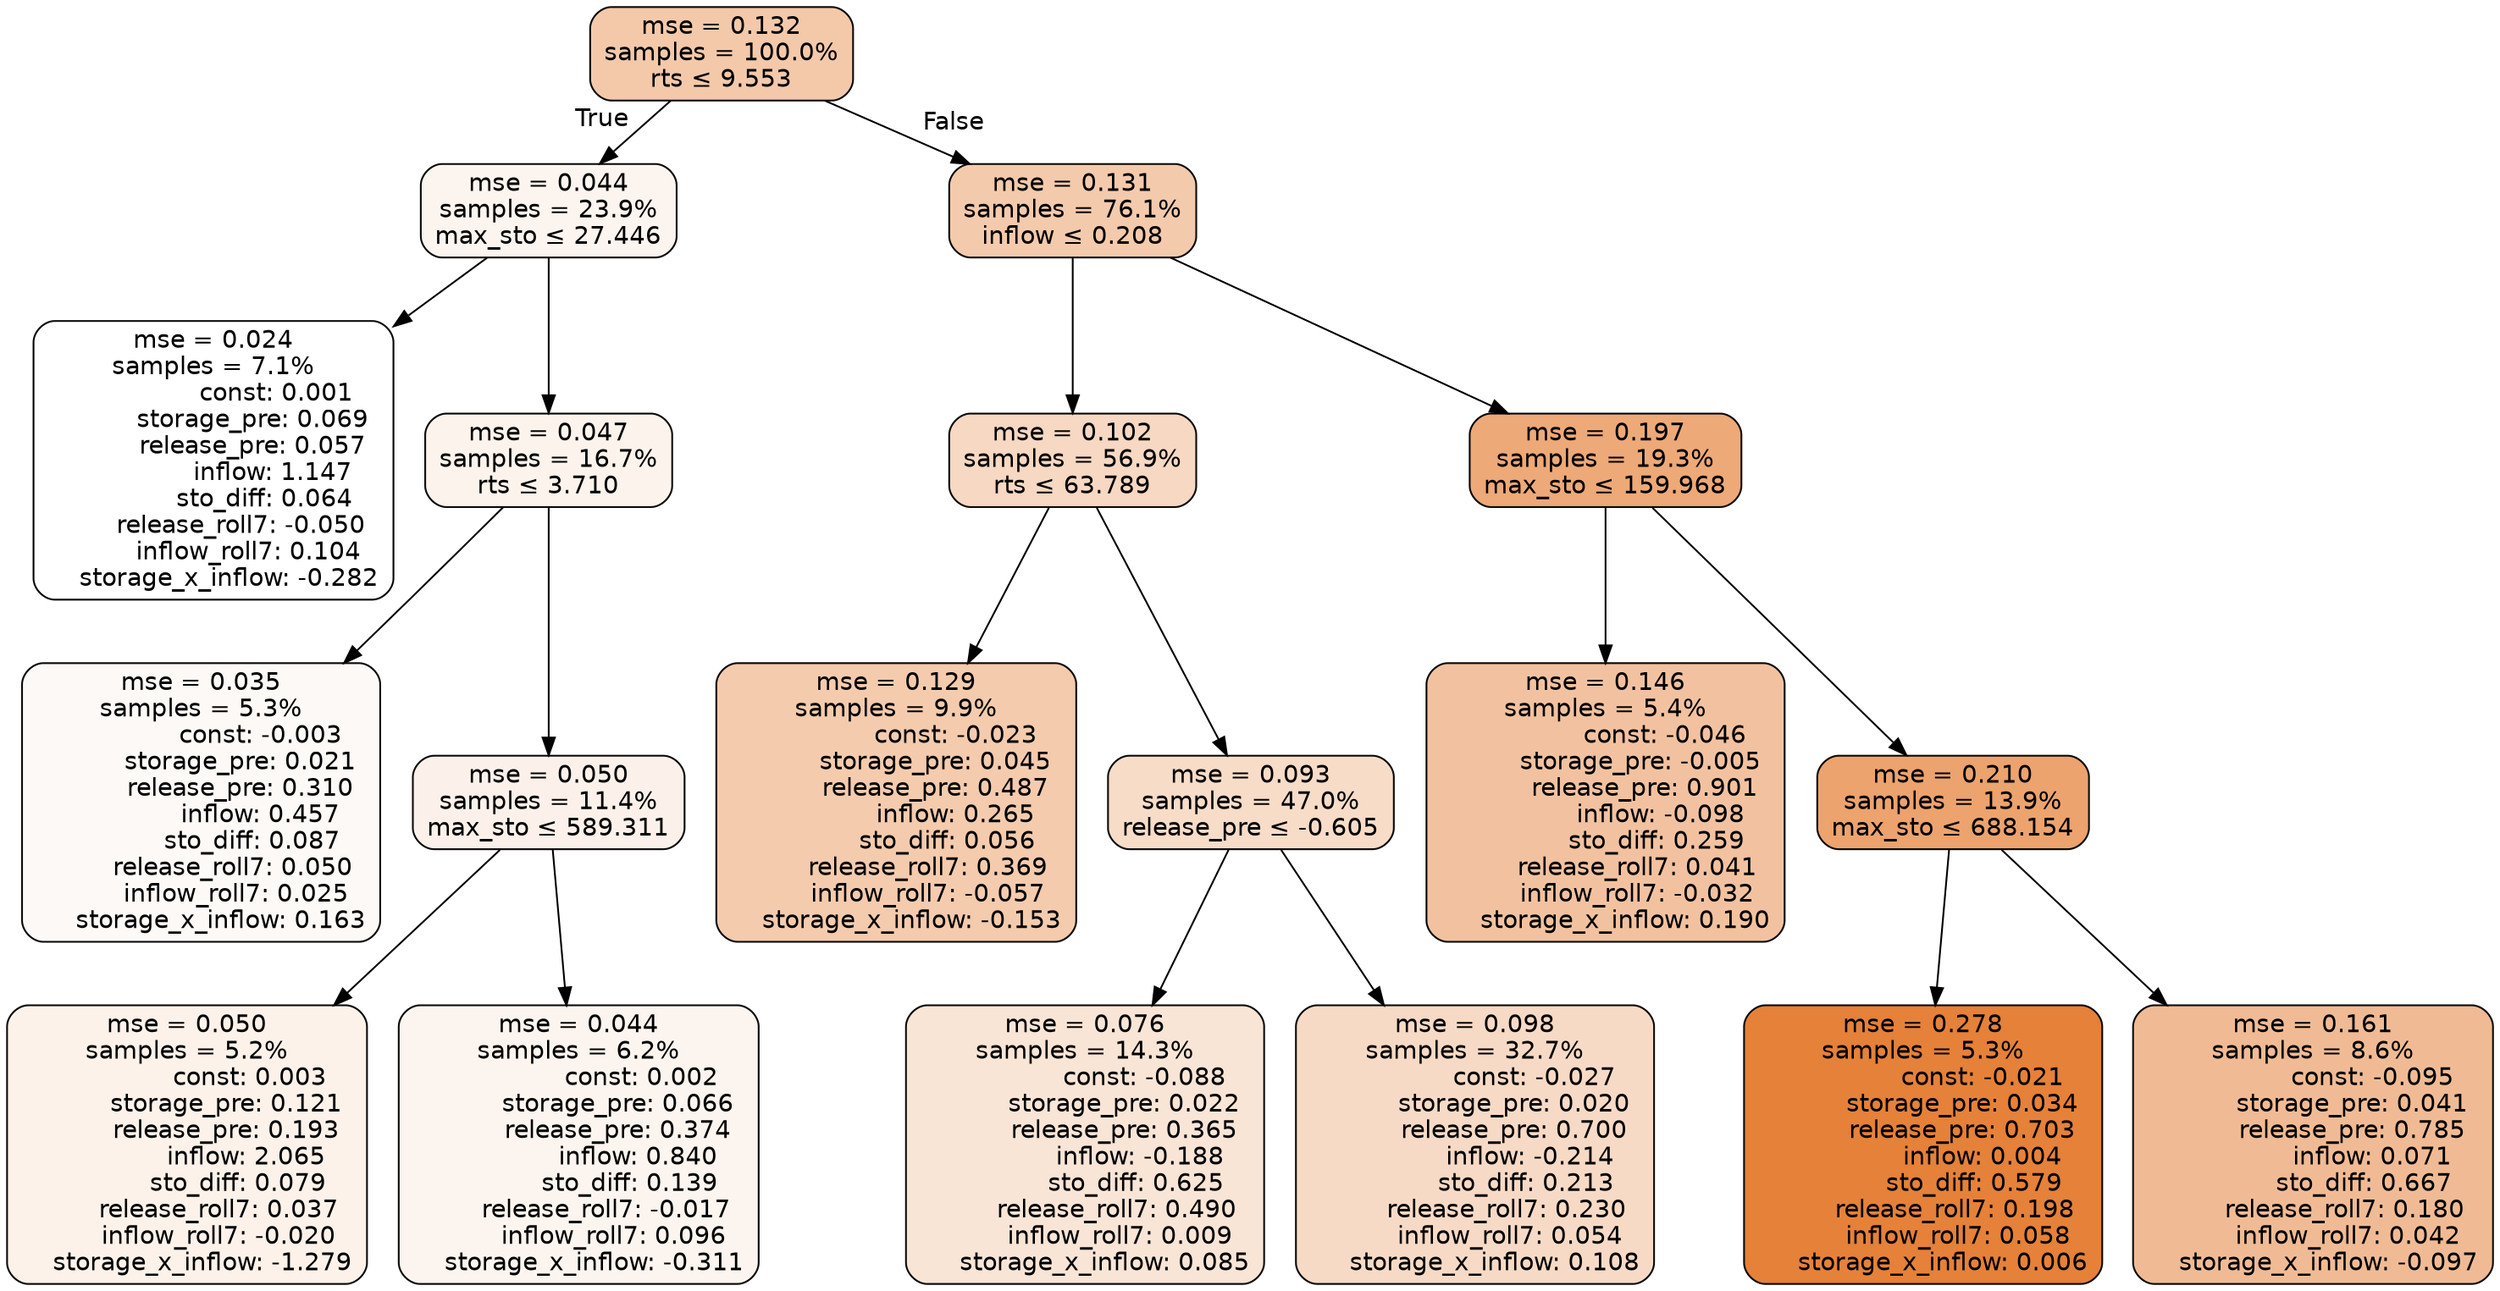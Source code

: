 digraph tree {
bgcolor="transparent"
node [shape=rectangle, style="filled, rounded", color="black", fontname=helvetica] ;
edge [fontname=helvetica] ;
	"0" [label="mse = 0.132
samples = 100.0%
rts &le; 9.553", fillcolor="#f3c9aa"]
	"1" [label="mse = 0.044
samples = 23.9%
max_sto &le; 27.446", fillcolor="#fcf4ef"]
	"2" [label="mse = 0.024
samples = 7.1%
                const: 0.001
          storage_pre: 0.069
          release_pre: 0.057
               inflow: 1.147
             sto_diff: 0.064
       release_roll7: -0.050
         inflow_roll7: 0.104
    storage_x_inflow: -0.282", fillcolor="#ffffff"]
	"3" [label="mse = 0.047
samples = 16.7%
rts &le; 3.710", fillcolor="#fcf3ec"]
	"4" [label="mse = 0.035
samples = 5.3%
               const: -0.003
          storage_pre: 0.021
          release_pre: 0.310
               inflow: 0.457
             sto_diff: 0.087
        release_roll7: 0.050
         inflow_roll7: 0.025
     storage_x_inflow: 0.163", fillcolor="#fdf9f6"]
	"5" [label="mse = 0.050
samples = 11.4%
max_sto &le; 589.311", fillcolor="#fcf1ea"]
	"6" [label="mse = 0.050
samples = 5.2%
                const: 0.003
          storage_pre: 0.121
          release_pre: 0.193
               inflow: 2.065
             sto_diff: 0.079
        release_roll7: 0.037
        inflow_roll7: -0.020
    storage_x_inflow: -1.279", fillcolor="#fcf2ea"]
	"7" [label="mse = 0.044
samples = 6.2%
                const: 0.002
          storage_pre: 0.066
          release_pre: 0.374
               inflow: 0.840
             sto_diff: 0.139
       release_roll7: -0.017
         inflow_roll7: 0.096
    storage_x_inflow: -0.311", fillcolor="#fcf5ef"]
	"8" [label="mse = 0.131
samples = 76.1%
inflow &le; 0.208", fillcolor="#f4caac"]
	"9" [label="mse = 0.102
samples = 56.9%
rts &le; 63.789", fillcolor="#f7d8c2"]
	"10" [label="mse = 0.129
samples = 9.9%
               const: -0.023
          storage_pre: 0.045
          release_pre: 0.487
               inflow: 0.265
             sto_diff: 0.056
        release_roll7: 0.369
        inflow_roll7: -0.057
    storage_x_inflow: -0.153", fillcolor="#f4cbad"]
	"11" [label="mse = 0.093
samples = 47.0%
release_pre &le; -0.605", fillcolor="#f7dcc8"]
	"12" [label="mse = 0.076
samples = 14.3%
               const: -0.088
          storage_pre: 0.022
          release_pre: 0.365
              inflow: -0.188
             sto_diff: 0.625
        release_roll7: 0.490
         inflow_roll7: 0.009
     storage_x_inflow: 0.085", fillcolor="#f9e5d6"]
	"13" [label="mse = 0.098
samples = 32.7%
               const: -0.027
          storage_pre: 0.020
          release_pre: 0.700
              inflow: -0.214
             sto_diff: 0.213
        release_roll7: 0.230
         inflow_roll7: 0.054
     storage_x_inflow: 0.108", fillcolor="#f7dac5"]
	"14" [label="mse = 0.197
samples = 19.3%
max_sto &le; 159.968", fillcolor="#eda978"]
	"15" [label="mse = 0.146
samples = 5.4%
               const: -0.046
         storage_pre: -0.005
          release_pre: 0.901
              inflow: -0.098
             sto_diff: 0.259
        release_roll7: 0.041
        inflow_roll7: -0.032
     storage_x_inflow: 0.190", fillcolor="#f2c2a0"]
	"16" [label="mse = 0.210
samples = 13.9%
max_sto &le; 688.154", fillcolor="#eca36e"]
	"17" [label="mse = 0.278
samples = 5.3%
               const: -0.021
          storage_pre: 0.034
          release_pre: 0.703
               inflow: 0.004
             sto_diff: 0.579
        release_roll7: 0.198
         inflow_roll7: 0.058
     storage_x_inflow: 0.006", fillcolor="#e58139"]
	"18" [label="mse = 0.161
samples = 8.6%
               const: -0.095
          storage_pre: 0.041
          release_pre: 0.785
               inflow: 0.071
             sto_diff: 0.667
        release_roll7: 0.180
         inflow_roll7: 0.042
    storage_x_inflow: -0.097", fillcolor="#f0bb94"]

	"0" -> "1" [labeldistance=2.5, labelangle=45, headlabel="True"]
	"1" -> "2"
	"1" -> "3"
	"3" -> "4"
	"3" -> "5"
	"5" -> "6"
	"5" -> "7"
	"0" -> "8" [labeldistance=2.5, labelangle=-45, headlabel="False"]
	"8" -> "9"
	"9" -> "10"
	"9" -> "11"
	"11" -> "12"
	"11" -> "13"
	"8" -> "14"
	"14" -> "15"
	"14" -> "16"
	"16" -> "17"
	"16" -> "18"
}